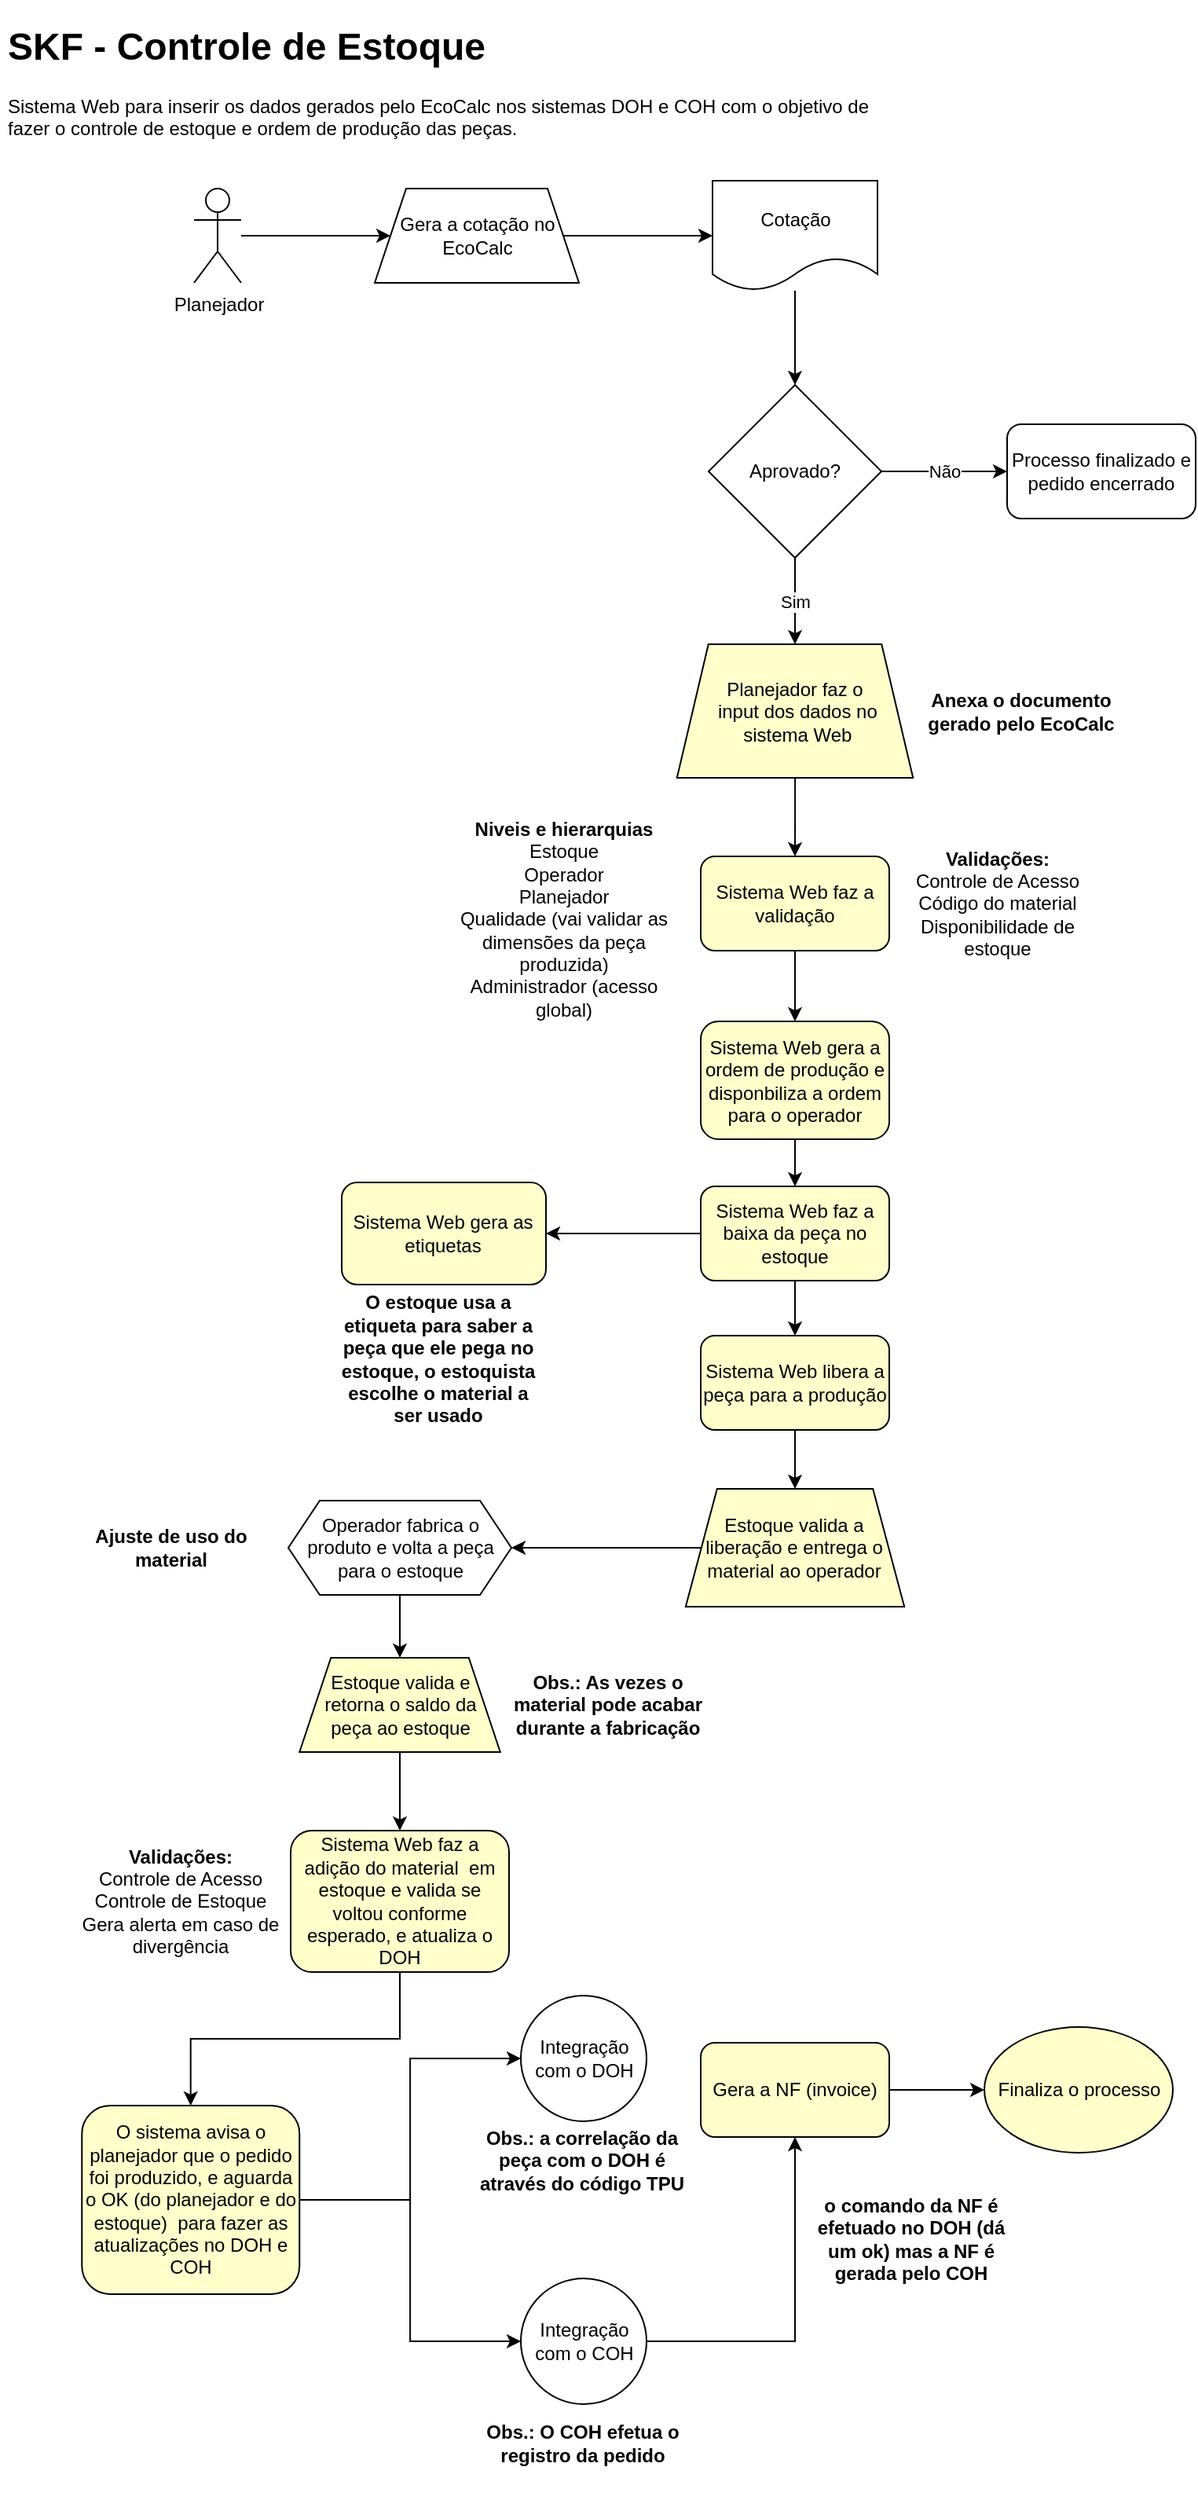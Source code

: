 <mxfile version="13.10.1" type="github">
  <diagram id="DgriANRo6SjlQrBQB8I8" name="Page-1">
    <mxGraphModel dx="1278" dy="529" grid="1" gridSize="10" guides="1" tooltips="1" connect="1" arrows="1" fold="1" page="1" pageScale="1" pageWidth="827" pageHeight="1169" math="0" shadow="0">
      <root>
        <mxCell id="0" />
        <mxCell id="1" parent="0" />
        <mxCell id="86dVdtpe8MZ_GBPZOqXo-11" style="edgeStyle=orthogonalEdgeStyle;rounded=0;orthogonalLoop=1;jettySize=auto;html=1;" parent="1" source="86dVdtpe8MZ_GBPZOqXo-2" target="86dVdtpe8MZ_GBPZOqXo-38" edge="1">
          <mxGeometry relative="1" as="geometry">
            <mxPoint x="316" y="90" as="targetPoint" />
          </mxGeometry>
        </mxCell>
        <mxCell id="86dVdtpe8MZ_GBPZOqXo-2" value="Planejador" style="shape=umlActor;verticalLabelPosition=bottom;verticalAlign=top;html=1;outlineConnect=0;" parent="1" vertex="1">
          <mxGeometry x="133.5" y="120" width="30" height="60" as="geometry" />
        </mxCell>
        <mxCell id="86dVdtpe8MZ_GBPZOqXo-12" value="Aprovado?" style="rhombus;whiteSpace=wrap;html=1;" parent="1" vertex="1">
          <mxGeometry x="461" y="245" width="110" height="110" as="geometry" />
        </mxCell>
        <mxCell id="86dVdtpe8MZ_GBPZOqXo-14" value="Processo finalizado e pedido encerrado" style="rounded=1;whiteSpace=wrap;html=1;" parent="1" vertex="1">
          <mxGeometry x="651" y="270" width="120" height="60" as="geometry" />
        </mxCell>
        <mxCell id="86dVdtpe8MZ_GBPZOqXo-16" value="" style="endArrow=classic;html=1;exitX=1;exitY=0.5;exitDx=0;exitDy=0;entryX=0;entryY=0.5;entryDx=0;entryDy=0;" parent="1" source="86dVdtpe8MZ_GBPZOqXo-12" target="86dVdtpe8MZ_GBPZOqXo-14" edge="1">
          <mxGeometry relative="1" as="geometry">
            <mxPoint x="561" y="305" as="sourcePoint" />
            <mxPoint x="661" y="305" as="targetPoint" />
            <Array as="points">
              <mxPoint x="621" y="300" />
            </Array>
          </mxGeometry>
        </mxCell>
        <mxCell id="86dVdtpe8MZ_GBPZOqXo-17" value="Não" style="edgeLabel;resizable=0;html=1;align=center;verticalAlign=middle;" parent="86dVdtpe8MZ_GBPZOqXo-16" connectable="0" vertex="1">
          <mxGeometry relative="1" as="geometry" />
        </mxCell>
        <mxCell id="86dVdtpe8MZ_GBPZOqXo-23" value="" style="edgeStyle=orthogonalEdgeStyle;rounded=0;orthogonalLoop=1;jettySize=auto;html=1;" parent="1" source="86dVdtpe8MZ_GBPZOqXo-18" target="86dVdtpe8MZ_GBPZOqXo-22" edge="1">
          <mxGeometry relative="1" as="geometry" />
        </mxCell>
        <mxCell id="86dVdtpe8MZ_GBPZOqXo-18" value="Planejador faz o&lt;br&gt;&amp;nbsp;input dos dados no&lt;br&gt;&amp;nbsp;sistema Web" style="shape=trapezoid;perimeter=trapezoidPerimeter;whiteSpace=wrap;html=1;fixedSize=1;fillColor=#FFFFCC;size=20;" parent="1" vertex="1">
          <mxGeometry x="440.88" y="410" width="150.25" height="85" as="geometry" />
        </mxCell>
        <mxCell id="86dVdtpe8MZ_GBPZOqXo-19" value="" style="endArrow=classic;html=1;exitX=0.5;exitY=1;exitDx=0;exitDy=0;entryX=0.5;entryY=0;entryDx=0;entryDy=0;" parent="1" source="86dVdtpe8MZ_GBPZOqXo-12" target="86dVdtpe8MZ_GBPZOqXo-18" edge="1">
          <mxGeometry relative="1" as="geometry">
            <mxPoint x="581" y="310" as="sourcePoint" />
            <mxPoint x="661" y="310" as="targetPoint" />
            <Array as="points" />
          </mxGeometry>
        </mxCell>
        <mxCell id="86dVdtpe8MZ_GBPZOqXo-20" value="Sim" style="edgeLabel;resizable=0;html=1;align=center;verticalAlign=middle;" parent="86dVdtpe8MZ_GBPZOqXo-19" connectable="0" vertex="1">
          <mxGeometry relative="1" as="geometry" />
        </mxCell>
        <mxCell id="86dVdtpe8MZ_GBPZOqXo-25" value="" style="edgeStyle=orthogonalEdgeStyle;rounded=0;orthogonalLoop=1;jettySize=auto;html=1;" parent="1" source="86dVdtpe8MZ_GBPZOqXo-22" target="86dVdtpe8MZ_GBPZOqXo-24" edge="1">
          <mxGeometry relative="1" as="geometry" />
        </mxCell>
        <mxCell id="86dVdtpe8MZ_GBPZOqXo-22" value="Sistema Web faz a validação" style="rounded=1;whiteSpace=wrap;html=1;fillColor=#FFFFCC;" parent="1" vertex="1">
          <mxGeometry x="456" y="545" width="120" height="60" as="geometry" />
        </mxCell>
        <mxCell id="86dVdtpe8MZ_GBPZOqXo-27" value="" style="edgeStyle=orthogonalEdgeStyle;rounded=0;orthogonalLoop=1;jettySize=auto;html=1;" parent="1" source="86dVdtpe8MZ_GBPZOqXo-24" target="86dVdtpe8MZ_GBPZOqXo-26" edge="1">
          <mxGeometry relative="1" as="geometry" />
        </mxCell>
        <mxCell id="86dVdtpe8MZ_GBPZOqXo-24" value="Sistema Web gera a ordem de produção e disponbiliza a ordem para o operador" style="rounded=1;whiteSpace=wrap;html=1;fillColor=#FFFFCC;" parent="1" vertex="1">
          <mxGeometry x="456" y="650" width="120" height="75" as="geometry" />
        </mxCell>
        <mxCell id="86dVdtpe8MZ_GBPZOqXo-29" value="" style="edgeStyle=orthogonalEdgeStyle;rounded=0;orthogonalLoop=1;jettySize=auto;html=1;" parent="1" source="86dVdtpe8MZ_GBPZOqXo-26" target="86dVdtpe8MZ_GBPZOqXo-28" edge="1">
          <mxGeometry relative="1" as="geometry" />
        </mxCell>
        <mxCell id="86dVdtpe8MZ_GBPZOqXo-83" value="" style="edgeStyle=orthogonalEdgeStyle;rounded=0;orthogonalLoop=1;jettySize=auto;html=1;" parent="1" source="86dVdtpe8MZ_GBPZOqXo-26" target="86dVdtpe8MZ_GBPZOqXo-82" edge="1">
          <mxGeometry relative="1" as="geometry" />
        </mxCell>
        <mxCell id="86dVdtpe8MZ_GBPZOqXo-26" value="Sistema Web faz a baixa da peça no estoque" style="rounded=1;whiteSpace=wrap;html=1;fillColor=#FFFFCC;" parent="1" vertex="1">
          <mxGeometry x="456" y="755" width="120" height="60" as="geometry" />
        </mxCell>
        <mxCell id="86dVdtpe8MZ_GBPZOqXo-51" value="" style="edgeStyle=orthogonalEdgeStyle;rounded=0;orthogonalLoop=1;jettySize=auto;html=1;" parent="1" source="86dVdtpe8MZ_GBPZOqXo-28" target="86dVdtpe8MZ_GBPZOqXo-50" edge="1">
          <mxGeometry relative="1" as="geometry" />
        </mxCell>
        <mxCell id="86dVdtpe8MZ_GBPZOqXo-28" value="Sistema Web libera a peça para a produção" style="rounded=1;whiteSpace=wrap;html=1;fillColor=#FFFFCC;" parent="1" vertex="1">
          <mxGeometry x="456" y="850" width="120" height="60" as="geometry" />
        </mxCell>
        <mxCell id="86dVdtpe8MZ_GBPZOqXo-40" value="" style="edgeStyle=orthogonalEdgeStyle;rounded=0;orthogonalLoop=1;jettySize=auto;html=1;" parent="1" source="86dVdtpe8MZ_GBPZOqXo-34" target="86dVdtpe8MZ_GBPZOqXo-12" edge="1">
          <mxGeometry relative="1" as="geometry" />
        </mxCell>
        <mxCell id="86dVdtpe8MZ_GBPZOqXo-34" value="Cotação" style="shape=document;whiteSpace=wrap;html=1;boundedLbl=1;" parent="1" vertex="1">
          <mxGeometry x="463.5" y="115" width="105" height="70" as="geometry" />
        </mxCell>
        <mxCell id="86dVdtpe8MZ_GBPZOqXo-39" value="" style="edgeStyle=orthogonalEdgeStyle;rounded=0;orthogonalLoop=1;jettySize=auto;html=1;" parent="1" source="86dVdtpe8MZ_GBPZOqXo-38" target="86dVdtpe8MZ_GBPZOqXo-34" edge="1">
          <mxGeometry relative="1" as="geometry" />
        </mxCell>
        <mxCell id="86dVdtpe8MZ_GBPZOqXo-38" value="&lt;span&gt;Gera a cotação no EcoCalc&lt;/span&gt;" style="shape=trapezoid;perimeter=trapezoidPerimeter;whiteSpace=wrap;html=1;fixedSize=1;" parent="1" vertex="1">
          <mxGeometry x="248.5" y="120" width="130" height="60" as="geometry" />
        </mxCell>
        <mxCell id="86dVdtpe8MZ_GBPZOqXo-41" value="&lt;span&gt;Integração com o COH&lt;/span&gt;" style="ellipse;whiteSpace=wrap;html=1;aspect=fixed;" parent="1" vertex="1">
          <mxGeometry x="341.5" y="1450" width="80" height="80" as="geometry" />
        </mxCell>
        <mxCell id="86dVdtpe8MZ_GBPZOqXo-46" value="&lt;div&gt;&lt;b&gt;Niveis e hierarquias&lt;/b&gt;&lt;/div&gt;&lt;div&gt;Estoque&lt;/div&gt;&lt;div&gt;Operador&lt;/div&gt;&lt;div&gt;Planejador&lt;/div&gt;&lt;div&gt;Qualidade (vai validar as dimensões da peça produzida)&lt;/div&gt;&lt;div&gt;Administrador (acesso global)&lt;/div&gt;" style="text;html=1;strokeColor=none;fillColor=none;align=center;verticalAlign=middle;whiteSpace=wrap;rounded=0;" parent="1" vertex="1">
          <mxGeometry x="293.5" y="537" width="150" height="96" as="geometry" />
        </mxCell>
        <mxCell id="86dVdtpe8MZ_GBPZOqXo-47" value="&lt;div&gt;&lt;b&gt;Validações:&lt;/b&gt;&lt;/div&gt;&lt;div&gt;Controle de Acesso&lt;/div&gt;&lt;div&gt;Código do material&lt;/div&gt;&lt;div&gt;Disponibilidade de estoque&lt;/div&gt;" style="text;html=1;strokeColor=none;fillColor=none;align=center;verticalAlign=middle;whiteSpace=wrap;rounded=0;" parent="1" vertex="1">
          <mxGeometry x="576.01" y="527" width="137.5" height="96" as="geometry" />
        </mxCell>
        <mxCell id="86dVdtpe8MZ_GBPZOqXo-54" value="" style="edgeStyle=orthogonalEdgeStyle;rounded=0;orthogonalLoop=1;jettySize=auto;html=1;" parent="1" source="86dVdtpe8MZ_GBPZOqXo-48" target="86dVdtpe8MZ_GBPZOqXo-55" edge="1">
          <mxGeometry relative="1" as="geometry">
            <mxPoint x="264.5" y="1095" as="targetPoint" />
          </mxGeometry>
        </mxCell>
        <mxCell id="86dVdtpe8MZ_GBPZOqXo-48" value="Operador fabrica o produto e volta a peça para o estoque" style="shape=hexagon;perimeter=hexagonPerimeter2;whiteSpace=wrap;html=1;fixedSize=1;" parent="1" vertex="1">
          <mxGeometry x="193.5" y="955" width="142" height="60" as="geometry" />
        </mxCell>
        <mxCell id="86dVdtpe8MZ_GBPZOqXo-52" value="" style="edgeStyle=orthogonalEdgeStyle;rounded=0;orthogonalLoop=1;jettySize=auto;html=1;" parent="1" source="86dVdtpe8MZ_GBPZOqXo-50" target="86dVdtpe8MZ_GBPZOqXo-48" edge="1">
          <mxGeometry relative="1" as="geometry" />
        </mxCell>
        <mxCell id="86dVdtpe8MZ_GBPZOqXo-50" value="Estoque valida a liberação e entrega o material ao operador" style="shape=trapezoid;perimeter=trapezoidPerimeter;whiteSpace=wrap;html=1;fixedSize=1;fillColor=#FFFFCC;" parent="1" vertex="1">
          <mxGeometry x="446.41" y="947.5" width="139.19" height="75" as="geometry" />
        </mxCell>
        <mxCell id="86dVdtpe8MZ_GBPZOqXo-57" value="" style="edgeStyle=orthogonalEdgeStyle;rounded=0;orthogonalLoop=1;jettySize=auto;html=1;" parent="1" source="86dVdtpe8MZ_GBPZOqXo-55" target="86dVdtpe8MZ_GBPZOqXo-56" edge="1">
          <mxGeometry relative="1" as="geometry" />
        </mxCell>
        <mxCell id="86dVdtpe8MZ_GBPZOqXo-55" value="Estoque valida e retorna o saldo da peça ao estoque" style="shape=trapezoid;perimeter=trapezoidPerimeter;whiteSpace=wrap;html=1;fixedSize=1;fillColor=#FFFFCC;" parent="1" vertex="1">
          <mxGeometry x="200.63" y="1055" width="127.75" height="60" as="geometry" />
        </mxCell>
        <mxCell id="86dVdtpe8MZ_GBPZOqXo-65" value="" style="edgeStyle=orthogonalEdgeStyle;rounded=0;orthogonalLoop=1;jettySize=auto;html=1;" parent="1" target="86dVdtpe8MZ_GBPZOqXo-64" edge="1" source="0PlZqIxgki8eDSUPAcnw-1">
          <mxGeometry relative="1" as="geometry">
            <mxPoint x="230.25" y="1395" as="sourcePoint" />
          </mxGeometry>
        </mxCell>
        <mxCell id="86dVdtpe8MZ_GBPZOqXo-77" style="edgeStyle=orthogonalEdgeStyle;rounded=0;orthogonalLoop=1;jettySize=auto;html=1;" parent="1" source="86dVdtpe8MZ_GBPZOqXo-56" target="0PlZqIxgki8eDSUPAcnw-1" edge="1">
          <mxGeometry relative="1" as="geometry">
            <mxPoint x="160.2" y="1335" as="targetPoint" />
          </mxGeometry>
        </mxCell>
        <mxCell id="86dVdtpe8MZ_GBPZOqXo-56" value="Sistema Web faz a adição do material&amp;nbsp; em estoque e valida se voltou conforme esperado, e atualiza o DOH" style="rounded=1;whiteSpace=wrap;html=1;fillColor=#FFFFCC;" parent="1" vertex="1">
          <mxGeometry x="195" y="1165" width="138.99" height="90" as="geometry" />
        </mxCell>
        <mxCell id="86dVdtpe8MZ_GBPZOqXo-61" value="" style="edgeStyle=orthogonalEdgeStyle;rounded=0;orthogonalLoop=1;jettySize=auto;html=1;" parent="1" source="86dVdtpe8MZ_GBPZOqXo-41" target="86dVdtpe8MZ_GBPZOqXo-60" edge="1">
          <mxGeometry relative="1" as="geometry">
            <mxPoint x="555.82" y="1210" as="sourcePoint" />
          </mxGeometry>
        </mxCell>
        <mxCell id="86dVdtpe8MZ_GBPZOqXo-69" value="" style="edgeStyle=orthogonalEdgeStyle;rounded=0;orthogonalLoop=1;jettySize=auto;html=1;" parent="1" source="86dVdtpe8MZ_GBPZOqXo-60" target="86dVdtpe8MZ_GBPZOqXo-68" edge="1">
          <mxGeometry relative="1" as="geometry" />
        </mxCell>
        <mxCell id="86dVdtpe8MZ_GBPZOqXo-60" value="Gera a NF (invoice)" style="whiteSpace=wrap;html=1;rounded=1;fillColor=#FFFFCC;" parent="1" vertex="1">
          <mxGeometry x="456.005" y="1300" width="120" height="60" as="geometry" />
        </mxCell>
        <mxCell id="86dVdtpe8MZ_GBPZOqXo-64" value="&lt;span&gt;Integração com o DOH&lt;/span&gt;" style="ellipse;whiteSpace=wrap;html=1;aspect=fixed;" parent="1" vertex="1">
          <mxGeometry x="341.5" y="1270" width="80" height="80" as="geometry" />
        </mxCell>
        <mxCell id="86dVdtpe8MZ_GBPZOqXo-66" value="&lt;div&gt;&lt;b&gt;Validações:&lt;/b&gt;&lt;/div&gt;&lt;div&gt;Controle de Acesso&lt;/div&gt;&lt;div&gt;Controle de Estoque&lt;/div&gt;&lt;div&gt;Gera alerta em caso de divergência&lt;/div&gt;" style="text;html=1;strokeColor=none;fillColor=none;align=center;verticalAlign=middle;whiteSpace=wrap;rounded=0;" parent="1" vertex="1">
          <mxGeometry x="56.0" y="1162" width="137.5" height="96" as="geometry" />
        </mxCell>
        <mxCell id="86dVdtpe8MZ_GBPZOqXo-68" value="&lt;span&gt;Finaliza o processo&lt;/span&gt;" style="ellipse;whiteSpace=wrap;html=1;rounded=1;fillColor=#FFFFCC;" parent="1" vertex="1">
          <mxGeometry x="636.515" y="1290" width="120" height="80" as="geometry" />
        </mxCell>
        <mxCell id="86dVdtpe8MZ_GBPZOqXo-71" value="&lt;h1&gt;SKF - Controle de Estoque&amp;nbsp;&lt;/h1&gt;&lt;p&gt;Sistema Web para inserir os dados gerados pelo EcoCalc nos sistemas DOH e COH com o objetivo de fazer o controle de estoque e ordem de produção das peças.&lt;/p&gt;" style="text;html=1;strokeColor=none;fillColor=none;spacing=5;spacingTop=-20;whiteSpace=wrap;overflow=hidden;rounded=0;" parent="1" vertex="1">
          <mxGeometry x="10" y="10" width="580" height="120" as="geometry" />
        </mxCell>
        <mxCell id="86dVdtpe8MZ_GBPZOqXo-74" value="&lt;div&gt;&lt;b&gt;Ajuste de uso do material&lt;/b&gt;&lt;/div&gt;" style="text;html=1;strokeColor=none;fillColor=none;align=center;verticalAlign=middle;whiteSpace=wrap;rounded=0;" parent="1" vertex="1">
          <mxGeometry x="50" y="937" width="137.5" height="96" as="geometry" />
        </mxCell>
        <mxCell id="86dVdtpe8MZ_GBPZOqXo-75" value="&lt;span&gt;Obs.: As vezes o material pode acabar durante a fabricação&lt;/span&gt;" style="text;html=1;strokeColor=none;fillColor=none;align=center;verticalAlign=middle;whiteSpace=wrap;rounded=0;fontStyle=1" parent="1" vertex="1">
          <mxGeometry x="328.38" y="1037" width="137.5" height="96" as="geometry" />
        </mxCell>
        <mxCell id="86dVdtpe8MZ_GBPZOqXo-78" style="edgeStyle=orthogonalEdgeStyle;rounded=0;orthogonalLoop=1;jettySize=auto;html=1;entryX=0;entryY=0.5;entryDx=0;entryDy=0;" parent="1" target="86dVdtpe8MZ_GBPZOqXo-41" edge="1" source="0PlZqIxgki8eDSUPAcnw-1">
          <mxGeometry relative="1" as="geometry">
            <mxPoint x="230.25" y="1395" as="sourcePoint" />
          </mxGeometry>
        </mxCell>
        <mxCell id="86dVdtpe8MZ_GBPZOqXo-79" value="&lt;b&gt;Obs.: O COH efetua o registro da pedido&lt;/b&gt;" style="text;html=1;strokeColor=none;fillColor=none;align=center;verticalAlign=middle;whiteSpace=wrap;rounded=0;" parent="1" vertex="1">
          <mxGeometry x="310.56" y="1520" width="140.25" height="70" as="geometry" />
        </mxCell>
        <mxCell id="86dVdtpe8MZ_GBPZOqXo-80" value="&lt;b&gt;Obs.: a correlação da peça com o DOH é através do código TPU&lt;/b&gt;" style="text;html=1;strokeColor=none;fillColor=none;align=center;verticalAlign=middle;whiteSpace=wrap;rounded=0;" parent="1" vertex="1">
          <mxGeometry x="308.12" y="1340" width="145.12" height="70" as="geometry" />
        </mxCell>
        <mxCell id="86dVdtpe8MZ_GBPZOqXo-81" value="&lt;b&gt;o comando da NF é efetuado no DOH (dá um ok) mas a NF é gerada pelo COH&lt;/b&gt;" style="text;html=1;strokeColor=none;fillColor=none;align=center;verticalAlign=middle;whiteSpace=wrap;rounded=0;" parent="1" vertex="1">
          <mxGeometry x="520" y="1390" width="140.25" height="70" as="geometry" />
        </mxCell>
        <mxCell id="86dVdtpe8MZ_GBPZOqXo-82" value="Sistema Web gera as etiquetas" style="whiteSpace=wrap;html=1;rounded=1;fillColor=#FFFFCC;" parent="1" vertex="1">
          <mxGeometry x="227.49" y="752.5" width="130.01" height="65" as="geometry" />
        </mxCell>
        <mxCell id="86dVdtpe8MZ_GBPZOqXo-84" value="&lt;b&gt;O estoque usa a etiqueta para saber a peça que ele pega no estoque, o estoquista escolhe o material a ser usado&lt;/b&gt;" style="text;html=1;strokeColor=none;fillColor=none;align=center;verticalAlign=middle;whiteSpace=wrap;rounded=0;" parent="1" vertex="1">
          <mxGeometry x="220" y="800" width="137.5" height="130" as="geometry" />
        </mxCell>
        <mxCell id="0PlZqIxgki8eDSUPAcnw-1" value="&lt;span&gt;O sistema avisa o planejador que o pedido foi produzido, e aguarda o OK (do planejador e do estoque)&amp;nbsp; para fazer as atualizações no DOH e COH&lt;/span&gt;" style="rounded=1;whiteSpace=wrap;html=1;fillColor=#FFFFCC;fontStyle=0" parent="1" vertex="1">
          <mxGeometry x="62.13" y="1340" width="138.5" height="120" as="geometry" />
        </mxCell>
        <mxCell id="J5aFhBfNhDGVJgvYVW8j-1" value="&lt;b&gt;Anexa o documento gerado pelo EcoCalc&lt;/b&gt;" style="text;html=1;strokeColor=none;fillColor=none;align=center;verticalAlign=middle;whiteSpace=wrap;rounded=0;" vertex="1" parent="1">
          <mxGeometry x="591.13" y="387.5" width="137.5" height="130" as="geometry" />
        </mxCell>
      </root>
    </mxGraphModel>
  </diagram>
</mxfile>
